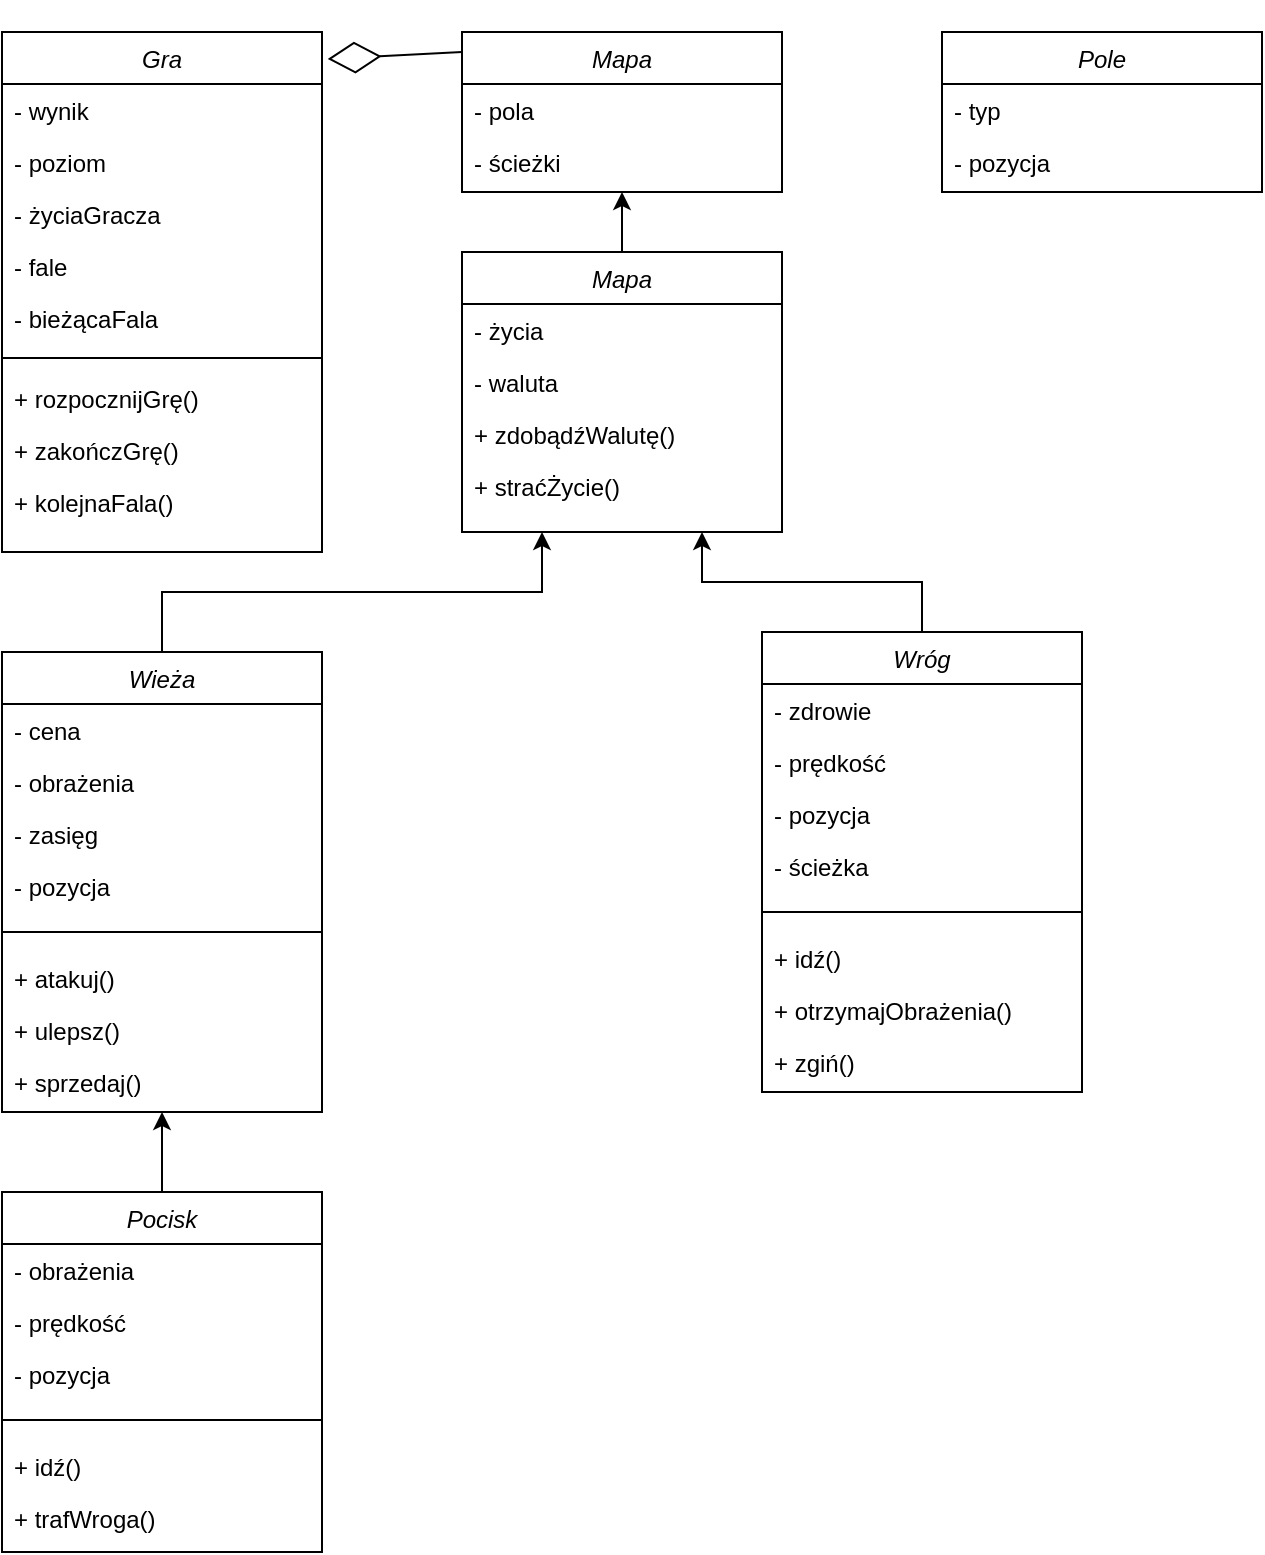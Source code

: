 <mxfile version="26.2.5">
  <diagram id="C5RBs43oDa-KdzZeNtuy" name="Page-1">
    <mxGraphModel dx="985" dy="540" grid="1" gridSize="10" guides="1" tooltips="1" connect="1" arrows="1" fold="1" page="1" pageScale="1" pageWidth="827" pageHeight="1169" math="0" shadow="0">
      <root>
        <mxCell id="WIyWlLk6GJQsqaUBKTNV-0" />
        <mxCell id="WIyWlLk6GJQsqaUBKTNV-1" parent="WIyWlLk6GJQsqaUBKTNV-0" />
        <mxCell id="zkfFHV4jXpPFQw0GAbJ--0" value="Gra" style="swimlane;fontStyle=2;align=center;verticalAlign=top;childLayout=stackLayout;horizontal=1;startSize=26;horizontalStack=0;resizeParent=1;resizeLast=0;collapsible=1;marginBottom=0;rounded=0;shadow=0;strokeWidth=1;" parent="WIyWlLk6GJQsqaUBKTNV-1" vertex="1">
          <mxGeometry x="90" y="70" width="160" height="260" as="geometry">
            <mxRectangle x="230" y="140" width="160" height="26" as="alternateBounds" />
          </mxGeometry>
        </mxCell>
        <mxCell id="zkfFHV4jXpPFQw0GAbJ--1" value="- wynik" style="text;align=left;verticalAlign=top;spacingLeft=4;spacingRight=4;overflow=hidden;rotatable=0;points=[[0,0.5],[1,0.5]];portConstraint=eastwest;" parent="zkfFHV4jXpPFQw0GAbJ--0" vertex="1">
          <mxGeometry y="26" width="160" height="26" as="geometry" />
        </mxCell>
        <mxCell id="zkfFHV4jXpPFQw0GAbJ--2" value="- poziom" style="text;align=left;verticalAlign=top;spacingLeft=4;spacingRight=4;overflow=hidden;rotatable=0;points=[[0,0.5],[1,0.5]];portConstraint=eastwest;rounded=0;shadow=0;html=0;" parent="zkfFHV4jXpPFQw0GAbJ--0" vertex="1">
          <mxGeometry y="52" width="160" height="26" as="geometry" />
        </mxCell>
        <mxCell id="zkfFHV4jXpPFQw0GAbJ--3" value="- życiaGracza" style="text;align=left;verticalAlign=top;spacingLeft=4;spacingRight=4;overflow=hidden;rotatable=0;points=[[0,0.5],[1,0.5]];portConstraint=eastwest;rounded=0;shadow=0;html=0;" parent="zkfFHV4jXpPFQw0GAbJ--0" vertex="1">
          <mxGeometry y="78" width="160" height="26" as="geometry" />
        </mxCell>
        <mxCell id="ipgMNfTVlN4--Cqr4lT4-1" value="- fale&#xa;" style="text;align=left;verticalAlign=top;spacingLeft=4;spacingRight=4;overflow=hidden;rotatable=0;points=[[0,0.5],[1,0.5]];portConstraint=eastwest;rounded=0;shadow=0;html=0;" vertex="1" parent="zkfFHV4jXpPFQw0GAbJ--0">
          <mxGeometry y="104" width="160" height="26" as="geometry" />
        </mxCell>
        <mxCell id="ipgMNfTVlN4--Cqr4lT4-2" value="- bieżącaFala" style="text;align=left;verticalAlign=top;spacingLeft=4;spacingRight=4;overflow=hidden;rotatable=0;points=[[0,0.5],[1,0.5]];portConstraint=eastwest;rounded=0;shadow=0;html=0;" vertex="1" parent="zkfFHV4jXpPFQw0GAbJ--0">
          <mxGeometry y="130" width="160" height="26" as="geometry" />
        </mxCell>
        <mxCell id="zkfFHV4jXpPFQw0GAbJ--4" value="" style="line;html=1;strokeWidth=1;align=left;verticalAlign=middle;spacingTop=-1;spacingLeft=3;spacingRight=3;rotatable=0;labelPosition=right;points=[];portConstraint=eastwest;" parent="zkfFHV4jXpPFQw0GAbJ--0" vertex="1">
          <mxGeometry y="156" width="160" height="14" as="geometry" />
        </mxCell>
        <mxCell id="zkfFHV4jXpPFQw0GAbJ--5" value="+ rozpocznijGrę()" style="text;align=left;verticalAlign=top;spacingLeft=4;spacingRight=4;overflow=hidden;rotatable=0;points=[[0,0.5],[1,0.5]];portConstraint=eastwest;" parent="zkfFHV4jXpPFQw0GAbJ--0" vertex="1">
          <mxGeometry y="170" width="160" height="26" as="geometry" />
        </mxCell>
        <mxCell id="ipgMNfTVlN4--Cqr4lT4-23" value="+ zakończGrę()" style="text;align=left;verticalAlign=top;spacingLeft=4;spacingRight=4;overflow=hidden;rotatable=0;points=[[0,0.5],[1,0.5]];portConstraint=eastwest;" vertex="1" parent="zkfFHV4jXpPFQw0GAbJ--0">
          <mxGeometry y="196" width="160" height="26" as="geometry" />
        </mxCell>
        <mxCell id="ipgMNfTVlN4--Cqr4lT4-24" value="+ kolejnaFala()&#xa;" style="text;align=left;verticalAlign=top;spacingLeft=4;spacingRight=4;overflow=hidden;rotatable=0;points=[[0,0.5],[1,0.5]];portConstraint=eastwest;" vertex="1" parent="zkfFHV4jXpPFQw0GAbJ--0">
          <mxGeometry y="222" width="160" height="26" as="geometry" />
        </mxCell>
        <mxCell id="ipgMNfTVlN4--Cqr4lT4-3" value="Mapa" style="swimlane;fontStyle=2;align=center;verticalAlign=top;childLayout=stackLayout;horizontal=1;startSize=26;horizontalStack=0;resizeParent=1;resizeLast=0;collapsible=1;marginBottom=0;rounded=0;shadow=0;strokeWidth=1;" vertex="1" parent="WIyWlLk6GJQsqaUBKTNV-1">
          <mxGeometry x="320" y="70" width="160" height="80" as="geometry">
            <mxRectangle x="230" y="140" width="160" height="26" as="alternateBounds" />
          </mxGeometry>
        </mxCell>
        <mxCell id="ipgMNfTVlN4--Cqr4lT4-4" value="- pola" style="text;align=left;verticalAlign=top;spacingLeft=4;spacingRight=4;overflow=hidden;rotatable=0;points=[[0,0.5],[1,0.5]];portConstraint=eastwest;" vertex="1" parent="ipgMNfTVlN4--Cqr4lT4-3">
          <mxGeometry y="26" width="160" height="26" as="geometry" />
        </mxCell>
        <mxCell id="ipgMNfTVlN4--Cqr4lT4-5" value="- ścieżki" style="text;align=left;verticalAlign=top;spacingLeft=4;spacingRight=4;overflow=hidden;rotatable=0;points=[[0,0.5],[1,0.5]];portConstraint=eastwest;rounded=0;shadow=0;html=0;" vertex="1" parent="ipgMNfTVlN4--Cqr4lT4-3">
          <mxGeometry y="52" width="160" height="26" as="geometry" />
        </mxCell>
        <mxCell id="ipgMNfTVlN4--Cqr4lT4-79" value="" style="edgeStyle=orthogonalEdgeStyle;rounded=0;orthogonalLoop=1;jettySize=auto;html=1;entryX=0.25;entryY=1;entryDx=0;entryDy=0;exitX=0.5;exitY=0;exitDx=0;exitDy=0;" edge="1" parent="WIyWlLk6GJQsqaUBKTNV-1" source="ipgMNfTVlN4--Cqr4lT4-11" target="ipgMNfTVlN4--Cqr4lT4-26">
          <mxGeometry relative="1" as="geometry" />
        </mxCell>
        <mxCell id="ipgMNfTVlN4--Cqr4lT4-11" value="Wieża" style="swimlane;fontStyle=2;align=center;verticalAlign=top;childLayout=stackLayout;horizontal=1;startSize=26;horizontalStack=0;resizeParent=1;resizeLast=0;collapsible=1;marginBottom=0;rounded=0;shadow=0;strokeWidth=1;" vertex="1" parent="WIyWlLk6GJQsqaUBKTNV-1">
          <mxGeometry x="90" y="380" width="160" height="230" as="geometry">
            <mxRectangle x="230" y="140" width="160" height="26" as="alternateBounds" />
          </mxGeometry>
        </mxCell>
        <mxCell id="ipgMNfTVlN4--Cqr4lT4-12" value="- cena" style="text;align=left;verticalAlign=top;spacingLeft=4;spacingRight=4;overflow=hidden;rotatable=0;points=[[0,0.5],[1,0.5]];portConstraint=eastwest;" vertex="1" parent="ipgMNfTVlN4--Cqr4lT4-11">
          <mxGeometry y="26" width="160" height="26" as="geometry" />
        </mxCell>
        <mxCell id="ipgMNfTVlN4--Cqr4lT4-15" value="- obrażenia" style="text;align=left;verticalAlign=top;spacingLeft=4;spacingRight=4;overflow=hidden;rotatable=0;points=[[0,0.5],[1,0.5]];portConstraint=eastwest;rounded=0;shadow=0;html=0;" vertex="1" parent="ipgMNfTVlN4--Cqr4lT4-11">
          <mxGeometry y="52" width="160" height="26" as="geometry" />
        </mxCell>
        <mxCell id="ipgMNfTVlN4--Cqr4lT4-36" value="- zasięg" style="text;align=left;verticalAlign=top;spacingLeft=4;spacingRight=4;overflow=hidden;rotatable=0;points=[[0,0.5],[1,0.5]];portConstraint=eastwest;rounded=0;shadow=0;html=0;" vertex="1" parent="ipgMNfTVlN4--Cqr4lT4-11">
          <mxGeometry y="78" width="160" height="26" as="geometry" />
        </mxCell>
        <mxCell id="ipgMNfTVlN4--Cqr4lT4-37" value="- pozycja" style="text;align=left;verticalAlign=top;spacingLeft=4;spacingRight=4;overflow=hidden;rotatable=0;points=[[0,0.5],[1,0.5]];portConstraint=eastwest;rounded=0;shadow=0;html=0;" vertex="1" parent="ipgMNfTVlN4--Cqr4lT4-11">
          <mxGeometry y="104" width="160" height="26" as="geometry" />
        </mxCell>
        <mxCell id="ipgMNfTVlN4--Cqr4lT4-17" value="" style="line;html=1;strokeWidth=1;align=left;verticalAlign=middle;spacingTop=-1;spacingLeft=3;spacingRight=3;rotatable=0;labelPosition=right;points=[];portConstraint=eastwest;" vertex="1" parent="ipgMNfTVlN4--Cqr4lT4-11">
          <mxGeometry y="130" width="160" height="20" as="geometry" />
        </mxCell>
        <mxCell id="ipgMNfTVlN4--Cqr4lT4-38" value="+ atakuj()" style="text;align=left;verticalAlign=top;spacingLeft=4;spacingRight=4;overflow=hidden;rotatable=0;points=[[0,0.5],[1,0.5]];portConstraint=eastwest;rounded=0;shadow=0;html=0;" vertex="1" parent="ipgMNfTVlN4--Cqr4lT4-11">
          <mxGeometry y="150" width="160" height="26" as="geometry" />
        </mxCell>
        <mxCell id="ipgMNfTVlN4--Cqr4lT4-46" value="+ ulepsz()" style="text;align=left;verticalAlign=top;spacingLeft=4;spacingRight=4;overflow=hidden;rotatable=0;points=[[0,0.5],[1,0.5]];portConstraint=eastwest;rounded=0;shadow=0;html=0;" vertex="1" parent="ipgMNfTVlN4--Cqr4lT4-11">
          <mxGeometry y="176" width="160" height="26" as="geometry" />
        </mxCell>
        <mxCell id="ipgMNfTVlN4--Cqr4lT4-47" value="+ sprzedaj()" style="text;align=left;verticalAlign=top;spacingLeft=4;spacingRight=4;overflow=hidden;rotatable=0;points=[[0,0.5],[1,0.5]];portConstraint=eastwest;rounded=0;shadow=0;html=0;" vertex="1" parent="ipgMNfTVlN4--Cqr4lT4-11">
          <mxGeometry y="202" width="160" height="26" as="geometry" />
        </mxCell>
        <mxCell id="ipgMNfTVlN4--Cqr4lT4-19" value="Pole" style="swimlane;fontStyle=2;align=center;verticalAlign=top;childLayout=stackLayout;horizontal=1;startSize=26;horizontalStack=0;resizeParent=1;resizeLast=0;collapsible=1;marginBottom=0;rounded=0;shadow=0;strokeWidth=1;" vertex="1" parent="WIyWlLk6GJQsqaUBKTNV-1">
          <mxGeometry x="560" y="70" width="160" height="80" as="geometry">
            <mxRectangle x="230" y="140" width="160" height="26" as="alternateBounds" />
          </mxGeometry>
        </mxCell>
        <mxCell id="ipgMNfTVlN4--Cqr4lT4-20" value="- typ" style="text;align=left;verticalAlign=top;spacingLeft=4;spacingRight=4;overflow=hidden;rotatable=0;points=[[0,0.5],[1,0.5]];portConstraint=eastwest;" vertex="1" parent="ipgMNfTVlN4--Cqr4lT4-19">
          <mxGeometry y="26" width="160" height="26" as="geometry" />
        </mxCell>
        <mxCell id="ipgMNfTVlN4--Cqr4lT4-21" value="- pozycja" style="text;align=left;verticalAlign=top;spacingLeft=4;spacingRight=4;overflow=hidden;rotatable=0;points=[[0,0.5],[1,0.5]];portConstraint=eastwest;rounded=0;shadow=0;html=0;" vertex="1" parent="ipgMNfTVlN4--Cqr4lT4-19">
          <mxGeometry y="52" width="160" height="26" as="geometry" />
        </mxCell>
        <mxCell id="ipgMNfTVlN4--Cqr4lT4-77" value="" style="edgeStyle=orthogonalEdgeStyle;rounded=0;orthogonalLoop=1;jettySize=auto;html=1;entryX=0.5;entryY=1;entryDx=0;entryDy=0;" edge="1" parent="WIyWlLk6GJQsqaUBKTNV-1" source="ipgMNfTVlN4--Cqr4lT4-26" target="ipgMNfTVlN4--Cqr4lT4-3">
          <mxGeometry relative="1" as="geometry" />
        </mxCell>
        <mxCell id="ipgMNfTVlN4--Cqr4lT4-26" value="Mapa" style="swimlane;fontStyle=2;align=center;verticalAlign=top;childLayout=stackLayout;horizontal=1;startSize=26;horizontalStack=0;resizeParent=1;resizeLast=0;collapsible=1;marginBottom=0;rounded=0;shadow=0;strokeWidth=1;" vertex="1" parent="WIyWlLk6GJQsqaUBKTNV-1">
          <mxGeometry x="320" y="180" width="160" height="140" as="geometry">
            <mxRectangle x="230" y="140" width="160" height="26" as="alternateBounds" />
          </mxGeometry>
        </mxCell>
        <mxCell id="ipgMNfTVlN4--Cqr4lT4-27" value="- życia" style="text;align=left;verticalAlign=top;spacingLeft=4;spacingRight=4;overflow=hidden;rotatable=0;points=[[0,0.5],[1,0.5]];portConstraint=eastwest;" vertex="1" parent="ipgMNfTVlN4--Cqr4lT4-26">
          <mxGeometry y="26" width="160" height="26" as="geometry" />
        </mxCell>
        <mxCell id="ipgMNfTVlN4--Cqr4lT4-28" value="- waluta" style="text;align=left;verticalAlign=top;spacingLeft=4;spacingRight=4;overflow=hidden;rotatable=0;points=[[0,0.5],[1,0.5]];portConstraint=eastwest;rounded=0;shadow=0;html=0;" vertex="1" parent="ipgMNfTVlN4--Cqr4lT4-26">
          <mxGeometry y="52" width="160" height="26" as="geometry" />
        </mxCell>
        <mxCell id="ipgMNfTVlN4--Cqr4lT4-33" value="+ zdobądźWalutę()" style="text;align=left;verticalAlign=top;spacingLeft=4;spacingRight=4;overflow=hidden;rotatable=0;points=[[0,0.5],[1,0.5]];portConstraint=eastwest;rounded=0;shadow=0;html=0;" vertex="1" parent="ipgMNfTVlN4--Cqr4lT4-26">
          <mxGeometry y="78" width="160" height="26" as="geometry" />
        </mxCell>
        <mxCell id="ipgMNfTVlN4--Cqr4lT4-34" value="+ straćŻycie()" style="text;align=left;verticalAlign=top;spacingLeft=4;spacingRight=4;overflow=hidden;rotatable=0;points=[[0,0.5],[1,0.5]];portConstraint=eastwest;rounded=0;shadow=0;html=0;" vertex="1" parent="ipgMNfTVlN4--Cqr4lT4-26">
          <mxGeometry y="104" width="160" height="26" as="geometry" />
        </mxCell>
        <mxCell id="ipgMNfTVlN4--Cqr4lT4-81" value="" style="edgeStyle=orthogonalEdgeStyle;rounded=0;orthogonalLoop=1;jettySize=auto;html=1;entryX=0.75;entryY=1;entryDx=0;entryDy=0;" edge="1" parent="WIyWlLk6GJQsqaUBKTNV-1" source="ipgMNfTVlN4--Cqr4lT4-48" target="ipgMNfTVlN4--Cqr4lT4-26">
          <mxGeometry relative="1" as="geometry" />
        </mxCell>
        <mxCell id="ipgMNfTVlN4--Cqr4lT4-48" value="Wróg" style="swimlane;fontStyle=2;align=center;verticalAlign=top;childLayout=stackLayout;horizontal=1;startSize=26;horizontalStack=0;resizeParent=1;resizeLast=0;collapsible=1;marginBottom=0;rounded=0;shadow=0;strokeWidth=1;" vertex="1" parent="WIyWlLk6GJQsqaUBKTNV-1">
          <mxGeometry x="470" y="370" width="160" height="230" as="geometry">
            <mxRectangle x="230" y="140" width="160" height="26" as="alternateBounds" />
          </mxGeometry>
        </mxCell>
        <mxCell id="ipgMNfTVlN4--Cqr4lT4-49" value="- zdrowie" style="text;align=left;verticalAlign=top;spacingLeft=4;spacingRight=4;overflow=hidden;rotatable=0;points=[[0,0.5],[1,0.5]];portConstraint=eastwest;" vertex="1" parent="ipgMNfTVlN4--Cqr4lT4-48">
          <mxGeometry y="26" width="160" height="26" as="geometry" />
        </mxCell>
        <mxCell id="ipgMNfTVlN4--Cqr4lT4-50" value="- prędkość" style="text;align=left;verticalAlign=top;spacingLeft=4;spacingRight=4;overflow=hidden;rotatable=0;points=[[0,0.5],[1,0.5]];portConstraint=eastwest;rounded=0;shadow=0;html=0;" vertex="1" parent="ipgMNfTVlN4--Cqr4lT4-48">
          <mxGeometry y="52" width="160" height="26" as="geometry" />
        </mxCell>
        <mxCell id="ipgMNfTVlN4--Cqr4lT4-51" value="- pozycja" style="text;align=left;verticalAlign=top;spacingLeft=4;spacingRight=4;overflow=hidden;rotatable=0;points=[[0,0.5],[1,0.5]];portConstraint=eastwest;rounded=0;shadow=0;html=0;" vertex="1" parent="ipgMNfTVlN4--Cqr4lT4-48">
          <mxGeometry y="78" width="160" height="26" as="geometry" />
        </mxCell>
        <mxCell id="ipgMNfTVlN4--Cqr4lT4-52" value="- ścieżka" style="text;align=left;verticalAlign=top;spacingLeft=4;spacingRight=4;overflow=hidden;rotatable=0;points=[[0,0.5],[1,0.5]];portConstraint=eastwest;rounded=0;shadow=0;html=0;" vertex="1" parent="ipgMNfTVlN4--Cqr4lT4-48">
          <mxGeometry y="104" width="160" height="26" as="geometry" />
        </mxCell>
        <mxCell id="ipgMNfTVlN4--Cqr4lT4-53" value="" style="line;html=1;strokeWidth=1;align=left;verticalAlign=middle;spacingTop=-1;spacingLeft=3;spacingRight=3;rotatable=0;labelPosition=right;points=[];portConstraint=eastwest;" vertex="1" parent="ipgMNfTVlN4--Cqr4lT4-48">
          <mxGeometry y="130" width="160" height="20" as="geometry" />
        </mxCell>
        <mxCell id="ipgMNfTVlN4--Cqr4lT4-54" value="+ idź()" style="text;align=left;verticalAlign=top;spacingLeft=4;spacingRight=4;overflow=hidden;rotatable=0;points=[[0,0.5],[1,0.5]];portConstraint=eastwest;rounded=0;shadow=0;html=0;" vertex="1" parent="ipgMNfTVlN4--Cqr4lT4-48">
          <mxGeometry y="150" width="160" height="26" as="geometry" />
        </mxCell>
        <mxCell id="ipgMNfTVlN4--Cqr4lT4-55" value="+ otrzymajObrażenia()" style="text;align=left;verticalAlign=top;spacingLeft=4;spacingRight=4;overflow=hidden;rotatable=0;points=[[0,0.5],[1,0.5]];portConstraint=eastwest;rounded=0;shadow=0;html=0;" vertex="1" parent="ipgMNfTVlN4--Cqr4lT4-48">
          <mxGeometry y="176" width="160" height="26" as="geometry" />
        </mxCell>
        <mxCell id="ipgMNfTVlN4--Cqr4lT4-56" value="+ zgiń()" style="text;align=left;verticalAlign=top;spacingLeft=4;spacingRight=4;overflow=hidden;rotatable=0;points=[[0,0.5],[1,0.5]];portConstraint=eastwest;rounded=0;shadow=0;html=0;" vertex="1" parent="ipgMNfTVlN4--Cqr4lT4-48">
          <mxGeometry y="202" width="160" height="26" as="geometry" />
        </mxCell>
        <mxCell id="ipgMNfTVlN4--Cqr4lT4-82" value="" style="edgeStyle=orthogonalEdgeStyle;rounded=0;orthogonalLoop=1;jettySize=auto;html=1;entryX=0.5;entryY=1;entryDx=0;entryDy=0;" edge="1" parent="WIyWlLk6GJQsqaUBKTNV-1" source="ipgMNfTVlN4--Cqr4lT4-57" target="ipgMNfTVlN4--Cqr4lT4-11">
          <mxGeometry relative="1" as="geometry" />
        </mxCell>
        <mxCell id="ipgMNfTVlN4--Cqr4lT4-57" value="Pocisk" style="swimlane;fontStyle=2;align=center;verticalAlign=top;childLayout=stackLayout;horizontal=1;startSize=26;horizontalStack=0;resizeParent=1;resizeLast=0;collapsible=1;marginBottom=0;rounded=0;shadow=0;strokeWidth=1;" vertex="1" parent="WIyWlLk6GJQsqaUBKTNV-1">
          <mxGeometry x="90" y="650" width="160" height="180" as="geometry">
            <mxRectangle x="230" y="140" width="160" height="26" as="alternateBounds" />
          </mxGeometry>
        </mxCell>
        <mxCell id="ipgMNfTVlN4--Cqr4lT4-58" value="- obrażenia" style="text;align=left;verticalAlign=top;spacingLeft=4;spacingRight=4;overflow=hidden;rotatable=0;points=[[0,0.5],[1,0.5]];portConstraint=eastwest;" vertex="1" parent="ipgMNfTVlN4--Cqr4lT4-57">
          <mxGeometry y="26" width="160" height="26" as="geometry" />
        </mxCell>
        <mxCell id="ipgMNfTVlN4--Cqr4lT4-59" value="- prędkość" style="text;align=left;verticalAlign=top;spacingLeft=4;spacingRight=4;overflow=hidden;rotatable=0;points=[[0,0.5],[1,0.5]];portConstraint=eastwest;rounded=0;shadow=0;html=0;" vertex="1" parent="ipgMNfTVlN4--Cqr4lT4-57">
          <mxGeometry y="52" width="160" height="26" as="geometry" />
        </mxCell>
        <mxCell id="ipgMNfTVlN4--Cqr4lT4-60" value="- pozycja&#xa;" style="text;align=left;verticalAlign=top;spacingLeft=4;spacingRight=4;overflow=hidden;rotatable=0;points=[[0,0.5],[1,0.5]];portConstraint=eastwest;rounded=0;shadow=0;html=0;" vertex="1" parent="ipgMNfTVlN4--Cqr4lT4-57">
          <mxGeometry y="78" width="160" height="26" as="geometry" />
        </mxCell>
        <mxCell id="ipgMNfTVlN4--Cqr4lT4-62" value="" style="line;html=1;strokeWidth=1;align=left;verticalAlign=middle;spacingTop=-1;spacingLeft=3;spacingRight=3;rotatable=0;labelPosition=right;points=[];portConstraint=eastwest;" vertex="1" parent="ipgMNfTVlN4--Cqr4lT4-57">
          <mxGeometry y="104" width="160" height="20" as="geometry" />
        </mxCell>
        <mxCell id="ipgMNfTVlN4--Cqr4lT4-63" value="+ idź()" style="text;align=left;verticalAlign=top;spacingLeft=4;spacingRight=4;overflow=hidden;rotatable=0;points=[[0,0.5],[1,0.5]];portConstraint=eastwest;rounded=0;shadow=0;html=0;" vertex="1" parent="ipgMNfTVlN4--Cqr4lT4-57">
          <mxGeometry y="124" width="160" height="26" as="geometry" />
        </mxCell>
        <mxCell id="ipgMNfTVlN4--Cqr4lT4-64" value="+ trafWroga()" style="text;align=left;verticalAlign=top;spacingLeft=4;spacingRight=4;overflow=hidden;rotatable=0;points=[[0,0.5],[1,0.5]];portConstraint=eastwest;rounded=0;shadow=0;html=0;" vertex="1" parent="ipgMNfTVlN4--Cqr4lT4-57">
          <mxGeometry y="150" width="160" height="26" as="geometry" />
        </mxCell>
        <mxCell id="ipgMNfTVlN4--Cqr4lT4-87" value="" style="endArrow=diamondThin;endFill=0;endSize=24;html=1;rounded=0;entryX=1.018;entryY=0.052;entryDx=0;entryDy=0;entryPerimeter=0;exitX=0;exitY=0.125;exitDx=0;exitDy=0;exitPerimeter=0;" edge="1" parent="WIyWlLk6GJQsqaUBKTNV-1" source="ipgMNfTVlN4--Cqr4lT4-3" target="zkfFHV4jXpPFQw0GAbJ--0">
          <mxGeometry width="160" relative="1" as="geometry">
            <mxPoint x="350" y="210" as="sourcePoint" />
            <mxPoint x="510" y="210" as="targetPoint" />
          </mxGeometry>
        </mxCell>
      </root>
    </mxGraphModel>
  </diagram>
</mxfile>
